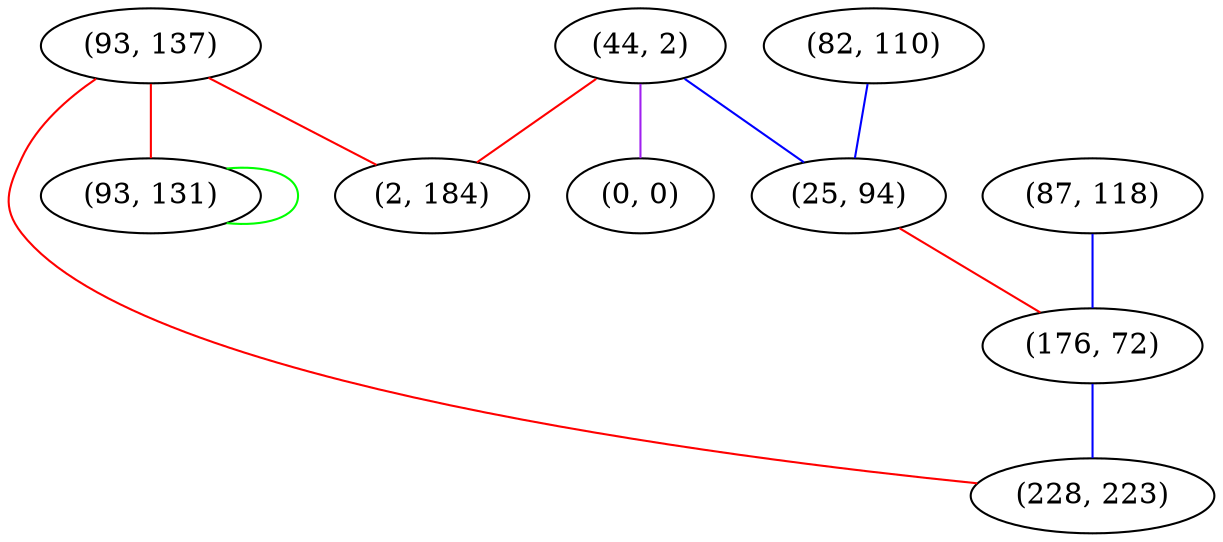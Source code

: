 graph "" {
"(82, 110)";
"(44, 2)";
"(0, 0)";
"(25, 94)";
"(93, 137)";
"(87, 118)";
"(176, 72)";
"(93, 131)";
"(2, 184)";
"(228, 223)";
"(82, 110)" -- "(25, 94)"  [color=blue, key=0, weight=3];
"(44, 2)" -- "(2, 184)"  [color=red, key=0, weight=1];
"(44, 2)" -- "(0, 0)"  [color=purple, key=0, weight=4];
"(44, 2)" -- "(25, 94)"  [color=blue, key=0, weight=3];
"(25, 94)" -- "(176, 72)"  [color=red, key=0, weight=1];
"(93, 137)" -- "(2, 184)"  [color=red, key=0, weight=1];
"(93, 137)" -- "(228, 223)"  [color=red, key=0, weight=1];
"(93, 137)" -- "(93, 131)"  [color=red, key=0, weight=1];
"(87, 118)" -- "(176, 72)"  [color=blue, key=0, weight=3];
"(176, 72)" -- "(228, 223)"  [color=blue, key=0, weight=3];
"(93, 131)" -- "(93, 131)"  [color=green, key=0, weight=2];
}
